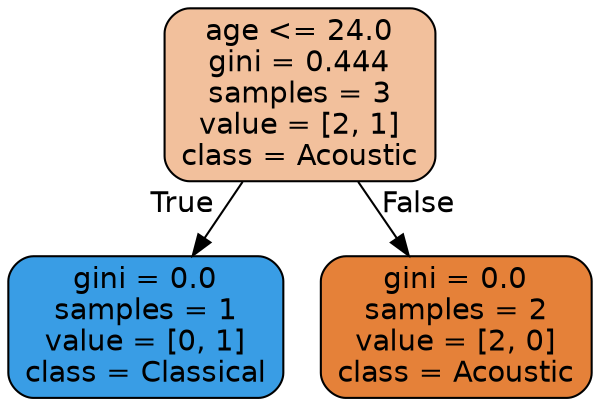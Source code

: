 digraph Tree {
node [shape=box, style="filled, rounded", color="black", fontname=helvetica] ;
edge [fontname=helvetica] ;
0 [label="age <= 24.0\ngini = 0.444\nsamples = 3\nvalue = [2, 1]\nclass = Acoustic", fillcolor="#e581397f"] ;
1 [label="gini = 0.0\nsamples = 1\nvalue = [0, 1]\nclass = Classical", fillcolor="#399de5ff"] ;
0 -> 1 [labeldistance=2.5, labelangle=45, headlabel="True"] ;
2 [label="gini = 0.0\nsamples = 2\nvalue = [2, 0]\nclass = Acoustic", fillcolor="#e58139ff"] ;
0 -> 2 [labeldistance=2.5, labelangle=-45, headlabel="False"] ;
}